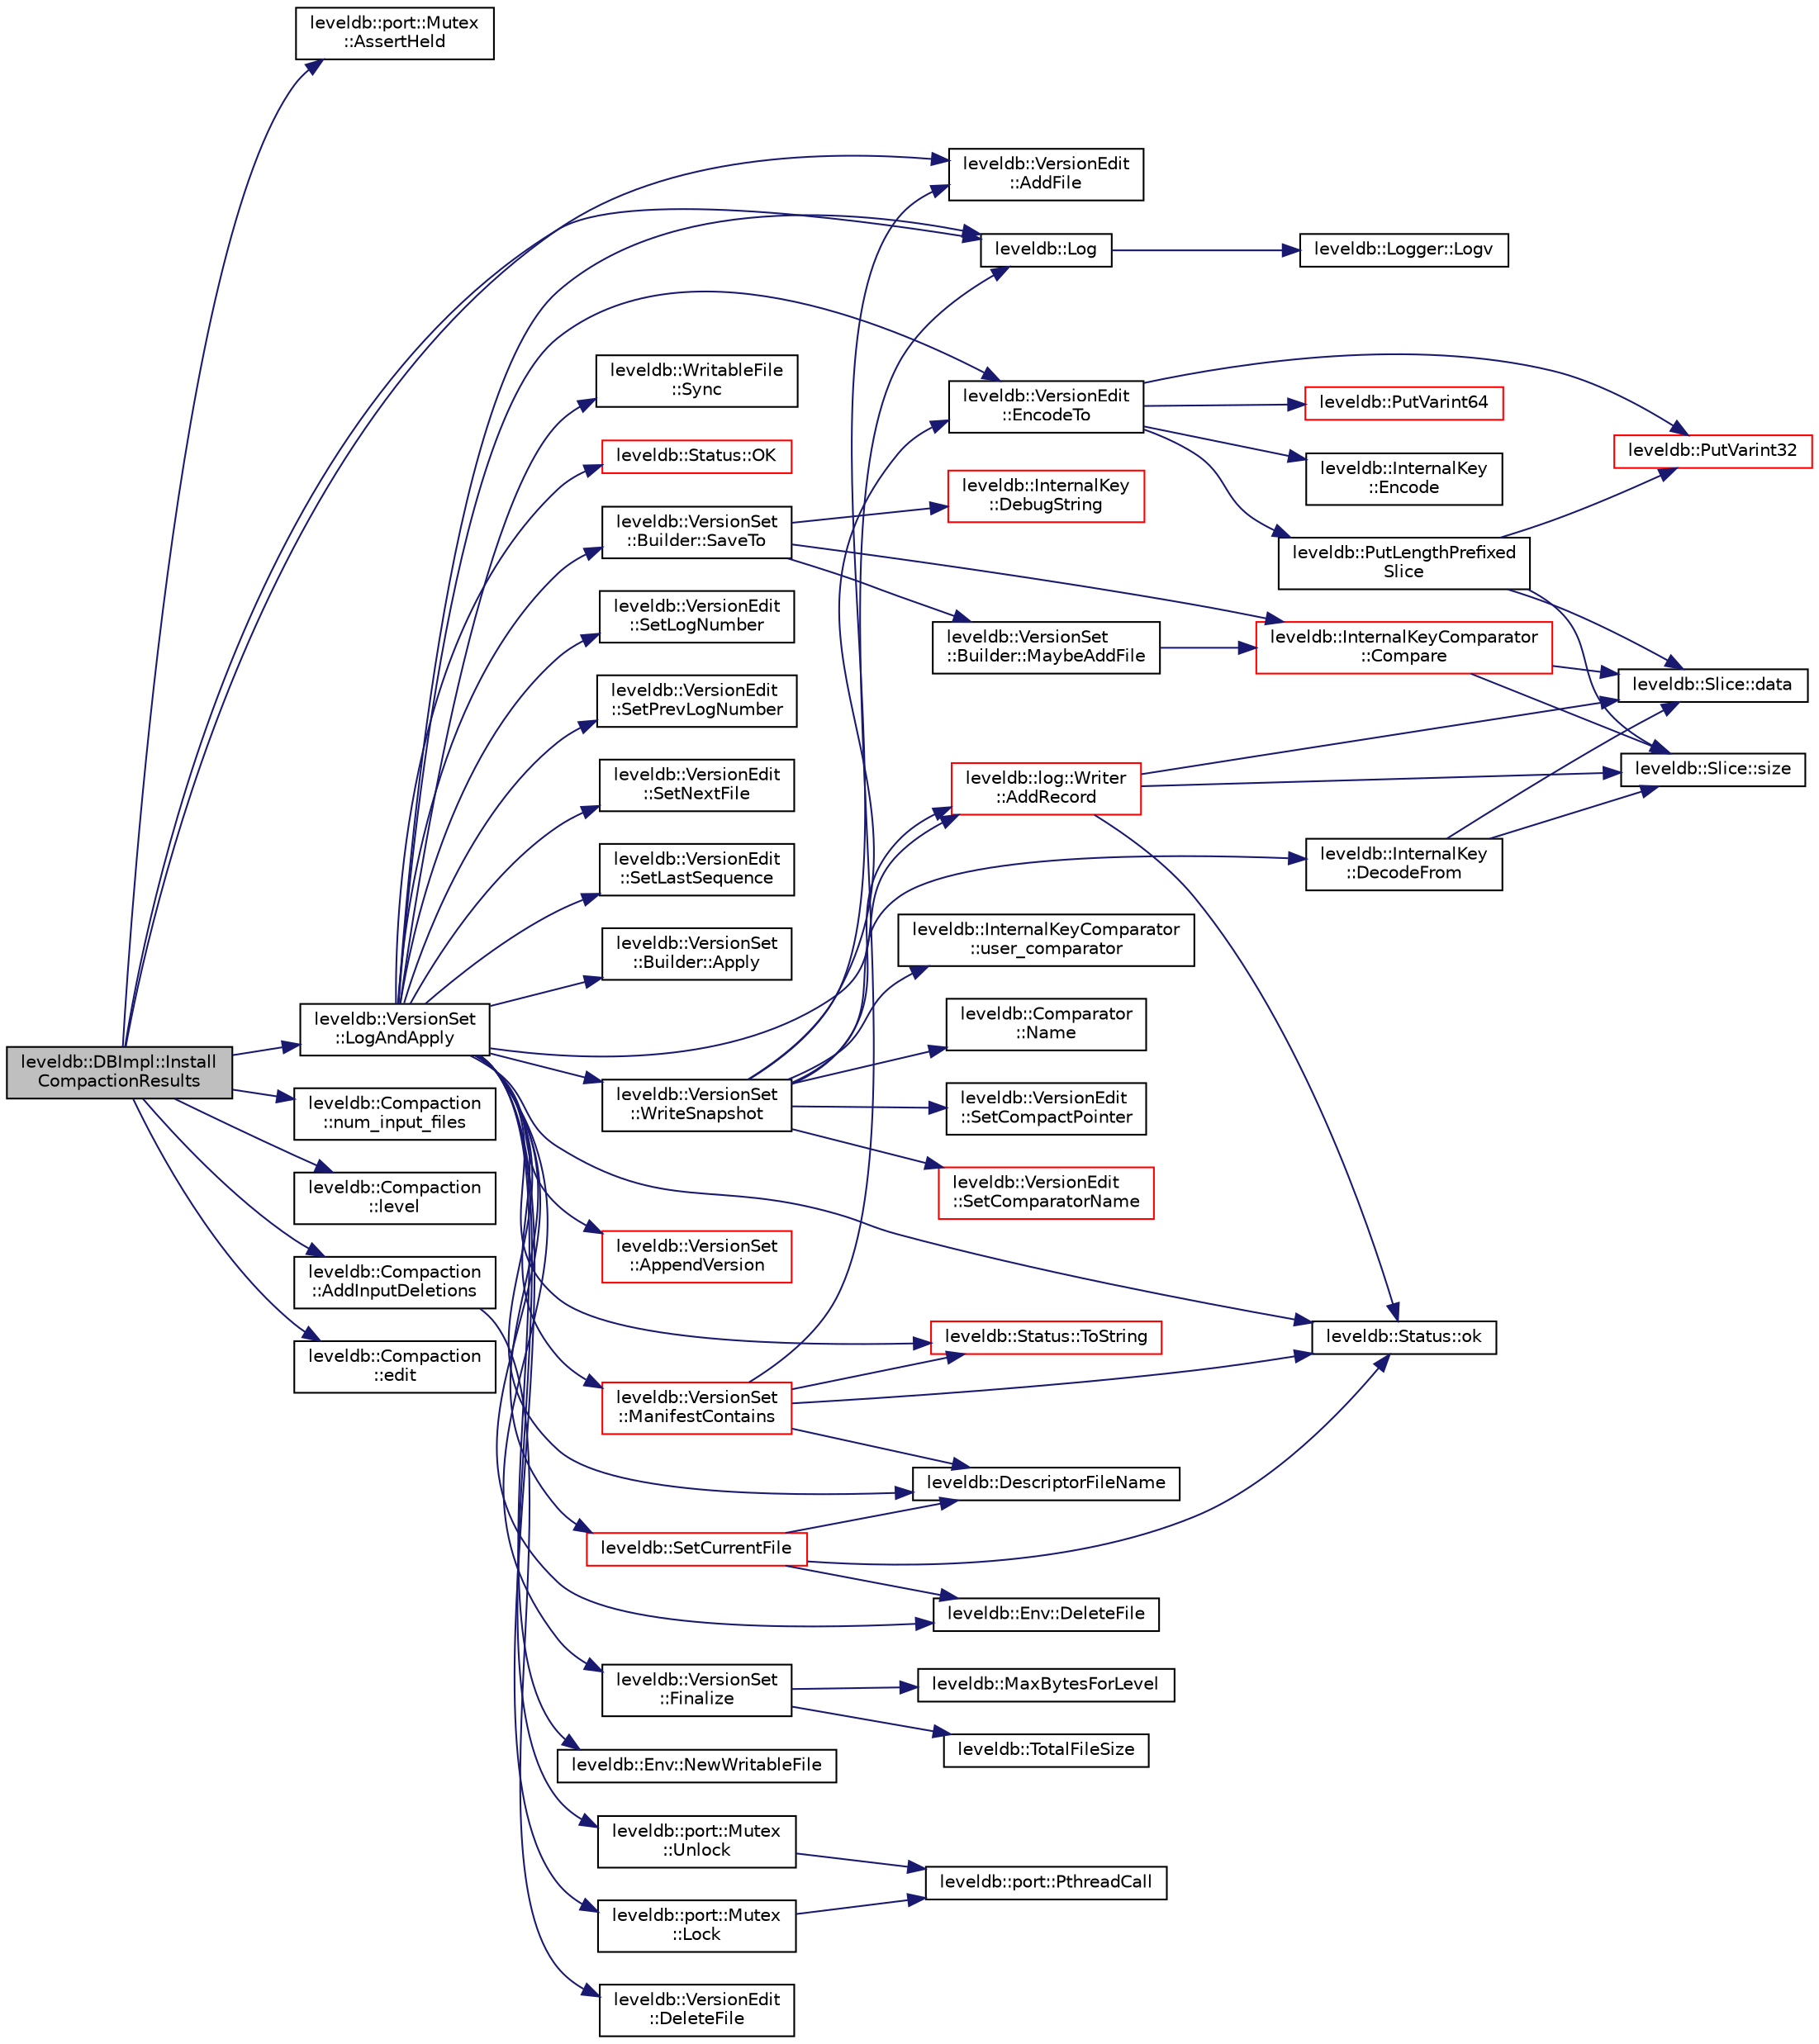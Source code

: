 digraph "leveldb::DBImpl::InstallCompactionResults"
{
  edge [fontname="Helvetica",fontsize="10",labelfontname="Helvetica",labelfontsize="10"];
  node [fontname="Helvetica",fontsize="10",shape=record];
  rankdir="LR";
  Node1 [label="leveldb::DBImpl::Install\lCompactionResults",height=0.2,width=0.4,color="black", fillcolor="grey75", style="filled" fontcolor="black"];
  Node1 -> Node2 [color="midnightblue",fontsize="10",style="solid",fontname="Helvetica"];
  Node2 [label="leveldb::port::Mutex\l::AssertHeld",height=0.2,width=0.4,color="black", fillcolor="white", style="filled",URL="$classleveldb_1_1port_1_1_mutex.html#a9793393529f59bbb4adaf152bbbab42c"];
  Node1 -> Node3 [color="midnightblue",fontsize="10",style="solid",fontname="Helvetica"];
  Node3 [label="leveldb::Log",height=0.2,width=0.4,color="black", fillcolor="white", style="filled",URL="$namespaceleveldb.html#aeba9623ceee38be99bed2bc1ae082954"];
  Node3 -> Node4 [color="midnightblue",fontsize="10",style="solid",fontname="Helvetica"];
  Node4 [label="leveldb::Logger::Logv",height=0.2,width=0.4,color="black", fillcolor="white", style="filled",URL="$classleveldb_1_1_logger.html#a408e238a0028a45e9cc7aec6ad2277c5"];
  Node1 -> Node5 [color="midnightblue",fontsize="10",style="solid",fontname="Helvetica"];
  Node5 [label="leveldb::Compaction\l::num_input_files",height=0.2,width=0.4,color="black", fillcolor="white", style="filled",URL="$classleveldb_1_1_compaction.html#a75bcfebad0f838380ef7f63dc083e992"];
  Node1 -> Node6 [color="midnightblue",fontsize="10",style="solid",fontname="Helvetica"];
  Node6 [label="leveldb::Compaction\l::level",height=0.2,width=0.4,color="black", fillcolor="white", style="filled",URL="$classleveldb_1_1_compaction.html#aaf72769cc8dabece3e513399425f91fa"];
  Node1 -> Node7 [color="midnightblue",fontsize="10",style="solid",fontname="Helvetica"];
  Node7 [label="leveldb::Compaction\l::AddInputDeletions",height=0.2,width=0.4,color="black", fillcolor="white", style="filled",URL="$classleveldb_1_1_compaction.html#abb1acdc9b882a7497603b13386e7e1a7"];
  Node7 -> Node8 [color="midnightblue",fontsize="10",style="solid",fontname="Helvetica"];
  Node8 [label="leveldb::VersionEdit\l::DeleteFile",height=0.2,width=0.4,color="black", fillcolor="white", style="filled",URL="$classleveldb_1_1_version_edit.html#ac222bfd1055114d57aadbd124f24ad0c"];
  Node1 -> Node9 [color="midnightblue",fontsize="10",style="solid",fontname="Helvetica"];
  Node9 [label="leveldb::Compaction\l::edit",height=0.2,width=0.4,color="black", fillcolor="white", style="filled",URL="$classleveldb_1_1_compaction.html#a122e4f7b4fdb6c0d1862624742b34b3d"];
  Node1 -> Node10 [color="midnightblue",fontsize="10",style="solid",fontname="Helvetica"];
  Node10 [label="leveldb::VersionEdit\l::AddFile",height=0.2,width=0.4,color="black", fillcolor="white", style="filled",URL="$classleveldb_1_1_version_edit.html#a4cd5cc92761b7ae5b5f9cff46cb88263"];
  Node1 -> Node11 [color="midnightblue",fontsize="10",style="solid",fontname="Helvetica"];
  Node11 [label="leveldb::VersionSet\l::LogAndApply",height=0.2,width=0.4,color="black", fillcolor="white", style="filled",URL="$classleveldb_1_1_version_set.html#ac1d014901be7095ace1aaec0cf391fb6"];
  Node11 -> Node12 [color="midnightblue",fontsize="10",style="solid",fontname="Helvetica"];
  Node12 [label="leveldb::VersionEdit\l::SetLogNumber",height=0.2,width=0.4,color="black", fillcolor="white", style="filled",URL="$classleveldb_1_1_version_edit.html#a47e5c58d34b0e27dc8990687e0c5477a"];
  Node11 -> Node13 [color="midnightblue",fontsize="10",style="solid",fontname="Helvetica"];
  Node13 [label="leveldb::VersionEdit\l::SetPrevLogNumber",height=0.2,width=0.4,color="black", fillcolor="white", style="filled",URL="$classleveldb_1_1_version_edit.html#ac1b5689f62e7a8f63c4eefa437a4f2f3"];
  Node11 -> Node14 [color="midnightblue",fontsize="10",style="solid",fontname="Helvetica"];
  Node14 [label="leveldb::VersionEdit\l::SetNextFile",height=0.2,width=0.4,color="black", fillcolor="white", style="filled",URL="$classleveldb_1_1_version_edit.html#a4c104515adf573be0ead29e6835f14fb"];
  Node11 -> Node15 [color="midnightblue",fontsize="10",style="solid",fontname="Helvetica"];
  Node15 [label="leveldb::VersionEdit\l::SetLastSequence",height=0.2,width=0.4,color="black", fillcolor="white", style="filled",URL="$classleveldb_1_1_version_edit.html#abd6e841ed400672d33d26f4b187a66bf"];
  Node11 -> Node16 [color="midnightblue",fontsize="10",style="solid",fontname="Helvetica"];
  Node16 [label="leveldb::VersionSet\l::Builder::Apply",height=0.2,width=0.4,color="black", fillcolor="white", style="filled",URL="$classleveldb_1_1_version_set_1_1_builder.html#aef505b4363ebc56b8fa5deb55087993f"];
  Node11 -> Node17 [color="midnightblue",fontsize="10",style="solid",fontname="Helvetica"];
  Node17 [label="leveldb::VersionSet\l::Builder::SaveTo",height=0.2,width=0.4,color="black", fillcolor="white", style="filled",URL="$classleveldb_1_1_version_set_1_1_builder.html#a429b23cc022cac08ab2ba880ac5803d1"];
  Node17 -> Node18 [color="midnightblue",fontsize="10",style="solid",fontname="Helvetica"];
  Node18 [label="leveldb::VersionSet\l::Builder::MaybeAddFile",height=0.2,width=0.4,color="black", fillcolor="white", style="filled",URL="$classleveldb_1_1_version_set_1_1_builder.html#aa90e0d9d0f8e05b8bcfa879d4f4a88c6"];
  Node18 -> Node19 [color="midnightblue",fontsize="10",style="solid",fontname="Helvetica"];
  Node19 [label="leveldb::InternalKeyComparator\l::Compare",height=0.2,width=0.4,color="red", fillcolor="white", style="filled",URL="$classleveldb_1_1_internal_key_comparator.html#a6469a0d67a9025173d31ec6e1cd5f80e"];
  Node19 -> Node20 [color="midnightblue",fontsize="10",style="solid",fontname="Helvetica"];
  Node20 [label="leveldb::Slice::data",height=0.2,width=0.4,color="black", fillcolor="white", style="filled",URL="$classleveldb_1_1_slice.html#aa64861043d9deee6889461bf0593cf73"];
  Node19 -> Node21 [color="midnightblue",fontsize="10",style="solid",fontname="Helvetica"];
  Node21 [label="leveldb::Slice::size",height=0.2,width=0.4,color="black", fillcolor="white", style="filled",URL="$classleveldb_1_1_slice.html#a947d3173f04f8a30553e89046daf91d5"];
  Node17 -> Node19 [color="midnightblue",fontsize="10",style="solid",fontname="Helvetica"];
  Node17 -> Node22 [color="midnightblue",fontsize="10",style="solid",fontname="Helvetica"];
  Node22 [label="leveldb::InternalKey\l::DebugString",height=0.2,width=0.4,color="red", fillcolor="white", style="filled",URL="$classleveldb_1_1_internal_key.html#a737053e1b02c3eb8361e960f7fe5befb"];
  Node11 -> Node23 [color="midnightblue",fontsize="10",style="solid",fontname="Helvetica"];
  Node23 [label="leveldb::VersionSet\l::Finalize",height=0.2,width=0.4,color="black", fillcolor="white", style="filled",URL="$classleveldb_1_1_version_set.html#acea7aa4474cbf0efa6dbf21f3ef90d50"];
  Node23 -> Node24 [color="midnightblue",fontsize="10",style="solid",fontname="Helvetica"];
  Node24 [label="leveldb::TotalFileSize",height=0.2,width=0.4,color="black", fillcolor="white", style="filled",URL="$namespaceleveldb.html#a8d7291b08be6643bcfb46c475f779f9e"];
  Node23 -> Node25 [color="midnightblue",fontsize="10",style="solid",fontname="Helvetica"];
  Node25 [label="leveldb::MaxBytesForLevel",height=0.2,width=0.4,color="black", fillcolor="white", style="filled",URL="$namespaceleveldb.html#ad627c8c010aab67e9ea44dd73f98e31d"];
  Node11 -> Node26 [color="midnightblue",fontsize="10",style="solid",fontname="Helvetica"];
  Node26 [label="leveldb::DescriptorFileName",height=0.2,width=0.4,color="black", fillcolor="white", style="filled",URL="$namespaceleveldb.html#a1ea160b70b18dc85b537e16db3d6ddd0"];
  Node11 -> Node27 [color="midnightblue",fontsize="10",style="solid",fontname="Helvetica"];
  Node27 [label="leveldb::Env::NewWritableFile",height=0.2,width=0.4,color="black", fillcolor="white", style="filled",URL="$classleveldb_1_1_env.html#a4566194f3e82fede425fdb5bb355f7de"];
  Node11 -> Node28 [color="midnightblue",fontsize="10",style="solid",fontname="Helvetica"];
  Node28 [label="leveldb::Status::ok",height=0.2,width=0.4,color="black", fillcolor="white", style="filled",URL="$classleveldb_1_1_status.html#ab31e89a858c766716e3dc952be857c65"];
  Node11 -> Node29 [color="midnightblue",fontsize="10",style="solid",fontname="Helvetica"];
  Node29 [label="leveldb::VersionSet\l::WriteSnapshot",height=0.2,width=0.4,color="black", fillcolor="white", style="filled",URL="$classleveldb_1_1_version_set.html#a0363416d0bee83bb1558837c1dd90830"];
  Node29 -> Node30 [color="midnightblue",fontsize="10",style="solid",fontname="Helvetica"];
  Node30 [label="leveldb::VersionEdit\l::SetComparatorName",height=0.2,width=0.4,color="red", fillcolor="white", style="filled",URL="$classleveldb_1_1_version_edit.html#ab562147cdd82b184e86e88bd375a718c"];
  Node29 -> Node31 [color="midnightblue",fontsize="10",style="solid",fontname="Helvetica"];
  Node31 [label="leveldb::InternalKeyComparator\l::user_comparator",height=0.2,width=0.4,color="black", fillcolor="white", style="filled",URL="$classleveldb_1_1_internal_key_comparator.html#a86ca575a4560bb76e2bcebc0618abd31"];
  Node29 -> Node32 [color="midnightblue",fontsize="10",style="solid",fontname="Helvetica"];
  Node32 [label="leveldb::Comparator\l::Name",height=0.2,width=0.4,color="black", fillcolor="white", style="filled",URL="$structleveldb_1_1_comparator.html#a888b039bdd6d59517dca75fb40721f5e"];
  Node29 -> Node33 [color="midnightblue",fontsize="10",style="solid",fontname="Helvetica"];
  Node33 [label="leveldb::InternalKey\l::DecodeFrom",height=0.2,width=0.4,color="black", fillcolor="white", style="filled",URL="$classleveldb_1_1_internal_key.html#a5a8c9bced0ba968b6b62d91cfb19a82a"];
  Node33 -> Node20 [color="midnightblue",fontsize="10",style="solid",fontname="Helvetica"];
  Node33 -> Node21 [color="midnightblue",fontsize="10",style="solid",fontname="Helvetica"];
  Node29 -> Node34 [color="midnightblue",fontsize="10",style="solid",fontname="Helvetica"];
  Node34 [label="leveldb::VersionEdit\l::SetCompactPointer",height=0.2,width=0.4,color="black", fillcolor="white", style="filled",URL="$classleveldb_1_1_version_edit.html#ac9b26dfba1188705d7fc4deaf047271c"];
  Node29 -> Node10 [color="midnightblue",fontsize="10",style="solid",fontname="Helvetica"];
  Node29 -> Node35 [color="midnightblue",fontsize="10",style="solid",fontname="Helvetica"];
  Node35 [label="leveldb::VersionEdit\l::EncodeTo",height=0.2,width=0.4,color="black", fillcolor="white", style="filled",URL="$classleveldb_1_1_version_edit.html#aa3161c67223f6c5e843be579a8456086"];
  Node35 -> Node36 [color="midnightblue",fontsize="10",style="solid",fontname="Helvetica"];
  Node36 [label="leveldb::PutVarint32",height=0.2,width=0.4,color="red", fillcolor="white", style="filled",URL="$namespaceleveldb.html#ab00e282f3fd7058b8a41afcf4b56e685"];
  Node35 -> Node37 [color="midnightblue",fontsize="10",style="solid",fontname="Helvetica"];
  Node37 [label="leveldb::PutLengthPrefixed\lSlice",height=0.2,width=0.4,color="black", fillcolor="white", style="filled",URL="$namespaceleveldb.html#a98eaeea7300aa4f9b56303ffa27581af"];
  Node37 -> Node36 [color="midnightblue",fontsize="10",style="solid",fontname="Helvetica"];
  Node37 -> Node21 [color="midnightblue",fontsize="10",style="solid",fontname="Helvetica"];
  Node37 -> Node20 [color="midnightblue",fontsize="10",style="solid",fontname="Helvetica"];
  Node35 -> Node38 [color="midnightblue",fontsize="10",style="solid",fontname="Helvetica"];
  Node38 [label="leveldb::PutVarint64",height=0.2,width=0.4,color="red", fillcolor="white", style="filled",URL="$namespaceleveldb.html#a17889b1733282d6e80cf03fc0dd207d4"];
  Node35 -> Node39 [color="midnightblue",fontsize="10",style="solid",fontname="Helvetica"];
  Node39 [label="leveldb::InternalKey\l::Encode",height=0.2,width=0.4,color="black", fillcolor="white", style="filled",URL="$classleveldb_1_1_internal_key.html#aed986eb7cb360bd6955097235ad267b6"];
  Node29 -> Node40 [color="midnightblue",fontsize="10",style="solid",fontname="Helvetica"];
  Node40 [label="leveldb::log::Writer\l::AddRecord",height=0.2,width=0.4,color="red", fillcolor="white", style="filled",URL="$classleveldb_1_1log_1_1_writer.html#acb4abda5a5348ac1771657ff01bf2fad"];
  Node40 -> Node20 [color="midnightblue",fontsize="10",style="solid",fontname="Helvetica"];
  Node40 -> Node21 [color="midnightblue",fontsize="10",style="solid",fontname="Helvetica"];
  Node40 -> Node28 [color="midnightblue",fontsize="10",style="solid",fontname="Helvetica"];
  Node11 -> Node41 [color="midnightblue",fontsize="10",style="solid",fontname="Helvetica"];
  Node41 [label="leveldb::port::Mutex\l::Unlock",height=0.2,width=0.4,color="black", fillcolor="white", style="filled",URL="$classleveldb_1_1port_1_1_mutex.html#a9d69a21c53dad7732b2006acf87f006b"];
  Node41 -> Node42 [color="midnightblue",fontsize="10",style="solid",fontname="Helvetica"];
  Node42 [label="leveldb::port::PthreadCall",height=0.2,width=0.4,color="black", fillcolor="white", style="filled",URL="$namespaceleveldb_1_1port.html#a614e0b6f0b21d697fe4001dbe3d8798b"];
  Node11 -> Node35 [color="midnightblue",fontsize="10",style="solid",fontname="Helvetica"];
  Node11 -> Node40 [color="midnightblue",fontsize="10",style="solid",fontname="Helvetica"];
  Node11 -> Node43 [color="midnightblue",fontsize="10",style="solid",fontname="Helvetica"];
  Node43 [label="leveldb::WritableFile\l::Sync",height=0.2,width=0.4,color="black", fillcolor="white", style="filled",URL="$classleveldb_1_1_writable_file.html#a2d2dcef02a2c9e71f3d39125bcd5a606"];
  Node11 -> Node3 [color="midnightblue",fontsize="10",style="solid",fontname="Helvetica"];
  Node11 -> Node44 [color="midnightblue",fontsize="10",style="solid",fontname="Helvetica"];
  Node44 [label="leveldb::Status::ToString",height=0.2,width=0.4,color="red", fillcolor="white", style="filled",URL="$classleveldb_1_1_status.html#aa8b56d8fe2cd1873778de5d1e5407866"];
  Node11 -> Node45 [color="midnightblue",fontsize="10",style="solid",fontname="Helvetica"];
  Node45 [label="leveldb::VersionSet\l::ManifestContains",height=0.2,width=0.4,color="red", fillcolor="white", style="filled",URL="$classleveldb_1_1_version_set.html#a3c18dccd157ff74f4f3a1dbe9ed35e8f"];
  Node45 -> Node26 [color="midnightblue",fontsize="10",style="solid",fontname="Helvetica"];
  Node45 -> Node3 [color="midnightblue",fontsize="10",style="solid",fontname="Helvetica"];
  Node45 -> Node28 [color="midnightblue",fontsize="10",style="solid",fontname="Helvetica"];
  Node45 -> Node44 [color="midnightblue",fontsize="10",style="solid",fontname="Helvetica"];
  Node11 -> Node46 [color="midnightblue",fontsize="10",style="solid",fontname="Helvetica"];
  Node46 [label="leveldb::Status::OK",height=0.2,width=0.4,color="red", fillcolor="white", style="filled",URL="$classleveldb_1_1_status.html#a8e3720d233281c874a53c17e081f51b3"];
  Node11 -> Node47 [color="midnightblue",fontsize="10",style="solid",fontname="Helvetica"];
  Node47 [label="leveldb::SetCurrentFile",height=0.2,width=0.4,color="red", fillcolor="white", style="filled",URL="$namespaceleveldb.html#a73133aa2e18928553d14913491b094e7"];
  Node47 -> Node26 [color="midnightblue",fontsize="10",style="solid",fontname="Helvetica"];
  Node47 -> Node28 [color="midnightblue",fontsize="10",style="solid",fontname="Helvetica"];
  Node47 -> Node48 [color="midnightblue",fontsize="10",style="solid",fontname="Helvetica"];
  Node48 [label="leveldb::Env::DeleteFile",height=0.2,width=0.4,color="black", fillcolor="white", style="filled",URL="$classleveldb_1_1_env.html#ac956b984466d5f09309664177687f9af"];
  Node11 -> Node49 [color="midnightblue",fontsize="10",style="solid",fontname="Helvetica"];
  Node49 [label="leveldb::port::Mutex\l::Lock",height=0.2,width=0.4,color="black", fillcolor="white", style="filled",URL="$classleveldb_1_1port_1_1_mutex.html#a9a4da7195ce1802c077bc4d0035d4dd1"];
  Node49 -> Node42 [color="midnightblue",fontsize="10",style="solid",fontname="Helvetica"];
  Node11 -> Node50 [color="midnightblue",fontsize="10",style="solid",fontname="Helvetica"];
  Node50 [label="leveldb::VersionSet\l::AppendVersion",height=0.2,width=0.4,color="red", fillcolor="white", style="filled",URL="$classleveldb_1_1_version_set.html#aaed50532d8db6fe5941098c3462b24b8"];
  Node11 -> Node48 [color="midnightblue",fontsize="10",style="solid",fontname="Helvetica"];
}
